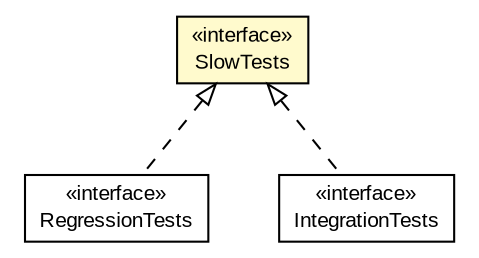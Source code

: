 #!/usr/local/bin/dot
#
# Class diagram 
# Generated by UmlGraph version 4.6 (http://www.spinellis.gr/sw/umlgraph)
#

digraph G {
	edge [fontname="arial",fontsize=10,labelfontname="arial",labelfontsize=10];
	node [fontname="arial",fontsize=10,shape=plaintext];
	// com.wakaleo.gameoflife.test.categories.SlowTests
	c118 [label=<<table border="0" cellborder="1" cellspacing="0" cellpadding="2" port="p" bgcolor="lemonChiffon" href="./SlowTests.html">
		<tr><td><table border="0" cellspacing="0" cellpadding="1">
			<tr><td> &laquo;interface&raquo; </td></tr>
			<tr><td> SlowTests </td></tr>
		</table></td></tr>
		</table>>, fontname="arial", fontcolor="black", fontsize=10.0];
	// com.wakaleo.gameoflife.test.categories.RegressionTests
	c119 [label=<<table border="0" cellborder="1" cellspacing="0" cellpadding="2" port="p" href="./RegressionTests.html">
		<tr><td><table border="0" cellspacing="0" cellpadding="1">
			<tr><td> &laquo;interface&raquo; </td></tr>
			<tr><td> RegressionTests </td></tr>
		</table></td></tr>
		</table>>, fontname="arial", fontcolor="black", fontsize=10.0];
	// com.wakaleo.gameoflife.test.categories.IntegrationTests
	c120 [label=<<table border="0" cellborder="1" cellspacing="0" cellpadding="2" port="p" href="./IntegrationTests.html">
		<tr><td><table border="0" cellspacing="0" cellpadding="1">
			<tr><td> &laquo;interface&raquo; </td></tr>
			<tr><td> IntegrationTests </td></tr>
		</table></td></tr>
		</table>>, fontname="arial", fontcolor="black", fontsize=10.0];
	//com.wakaleo.gameoflife.test.categories.RegressionTests implements com.wakaleo.gameoflife.test.categories.SlowTests
	c118:p -> c119:p [dir=back,arrowtail=empty,style=dashed];
	//com.wakaleo.gameoflife.test.categories.IntegrationTests implements com.wakaleo.gameoflife.test.categories.SlowTests
	c118:p -> c120:p [dir=back,arrowtail=empty,style=dashed];
}

